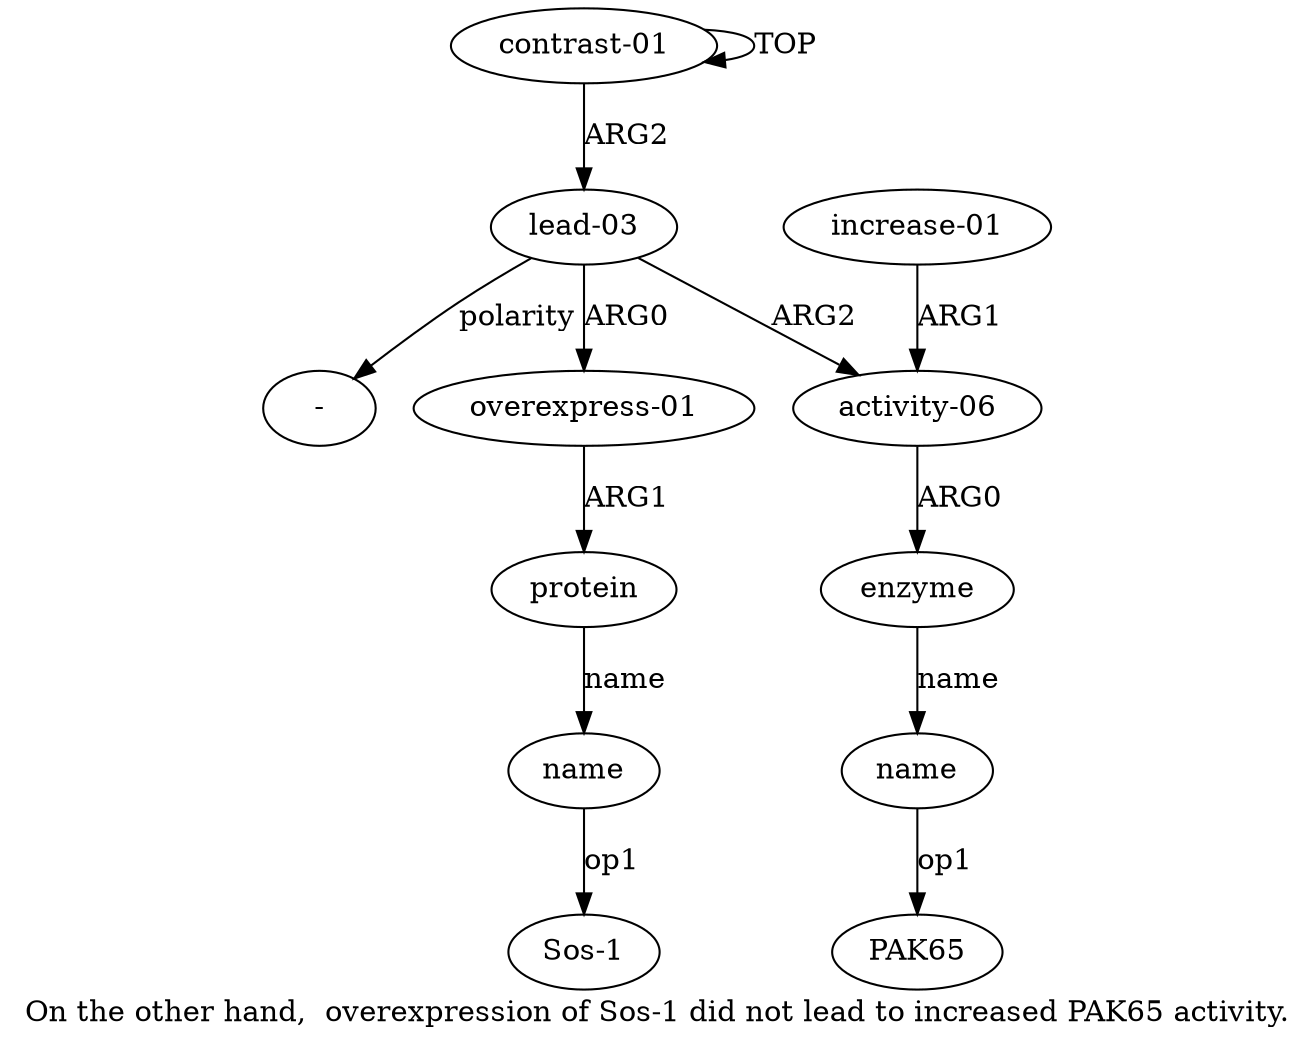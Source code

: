 digraph  {
	graph [label="On the other hand,  overexpression of Sos-1 did not lead to increased PAK65 activity."];
	node [label="\N"];
	"a7 PAK65"	 [color=black,
		gold_ind=-1,
		gold_label=PAK65,
		label=PAK65,
		test_ind=-1,
		test_label=PAK65];
	"a1 -"	 [color=black,
		gold_ind=-1,
		gold_label="-",
		label="-",
		test_ind=-1,
		test_label="-"];
	a1	 [color=black,
		gold_ind=1,
		gold_label="lead-03",
		label="lead-03",
		test_ind=1,
		test_label="lead-03"];
	a1 -> "a1 -" [key=0,
	color=black,
	gold_label=polarity,
	label=polarity,
	test_label=polarity];
a2 [color=black,
	gold_ind=2,
	gold_label="overexpress-01",
	label="overexpress-01",
	test_ind=2,
	test_label="overexpress-01"];
a1 -> a2 [key=0,
color=black,
gold_label=ARG0,
label=ARG0,
test_label=ARG0];
a5 [color=black,
gold_ind=5,
gold_label="activity-06",
label="activity-06",
test_ind=5,
test_label="activity-06"];
a1 -> a5 [key=0,
color=black,
gold_label=ARG2,
label=ARG2,
test_label=ARG2];
a0 [color=black,
gold_ind=0,
gold_label="contrast-01",
label="contrast-01",
test_ind=0,
test_label="contrast-01"];
a0 -> a1 [key=0,
color=black,
gold_label=ARG2,
label=ARG2,
test_label=ARG2];
a0 -> a0 [key=0,
color=black,
gold_label=TOP,
label=TOP,
test_label=TOP];
a3 [color=black,
gold_ind=3,
gold_label=protein,
label=protein,
test_ind=3,
test_label=protein];
a4 [color=black,
gold_ind=4,
gold_label=name,
label=name,
test_ind=4,
test_label=name];
a3 -> a4 [key=0,
color=black,
gold_label=name,
label=name,
test_label=name];
a2 -> a3 [key=0,
color=black,
gold_label=ARG1,
label=ARG1,
test_label=ARG1];
a6 [color=black,
gold_ind=6,
gold_label=enzyme,
label=enzyme,
test_ind=6,
test_label=enzyme];
a5 -> a6 [key=0,
color=black,
gold_label=ARG0,
label=ARG0,
test_label=ARG0];
"a4 Sos-1" [color=black,
gold_ind=-1,
gold_label="Sos-1",
label="Sos-1",
test_ind=-1,
test_label="Sos-1"];
a4 -> "a4 Sos-1" [key=0,
color=black,
gold_label=op1,
label=op1,
test_label=op1];
a7 [color=black,
gold_ind=7,
gold_label=name,
label=name,
test_ind=7,
test_label=name];
a7 -> "a7 PAK65" [key=0,
color=black,
gold_label=op1,
label=op1,
test_label=op1];
a6 -> a7 [key=0,
color=black,
gold_label=name,
label=name,
test_label=name];
a8 [color=black,
gold_ind=8,
gold_label="increase-01",
label="increase-01",
test_ind=8,
test_label="increase-01"];
a8 -> a5 [key=0,
color=black,
gold_label=ARG1,
label=ARG1,
test_label=ARG1];
}
